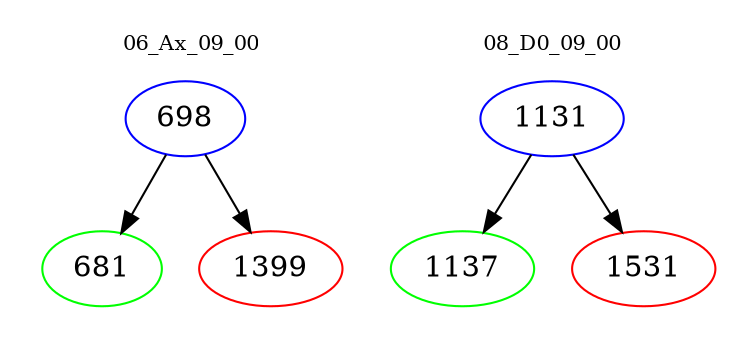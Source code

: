digraph{
subgraph cluster_0 {
color = white
label = "06_Ax_09_00";
fontsize=10;
T0_698 [label="698", color="blue"]
T0_698 -> T0_681 [color="black"]
T0_681 [label="681", color="green"]
T0_698 -> T0_1399 [color="black"]
T0_1399 [label="1399", color="red"]
}
subgraph cluster_1 {
color = white
label = "08_D0_09_00";
fontsize=10;
T1_1131 [label="1131", color="blue"]
T1_1131 -> T1_1137 [color="black"]
T1_1137 [label="1137", color="green"]
T1_1131 -> T1_1531 [color="black"]
T1_1531 [label="1531", color="red"]
}
}
